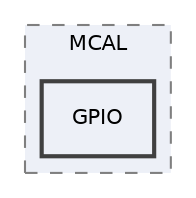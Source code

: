digraph "C:/Users/Abnaby/Desktop/Unit_10_SecondTermProject/Unit_10_SecondTermProject/ECU3/ECU3_ExitGate/ECU3_ExitGate/Debug/MCAL/GPIO"
{
 // LATEX_PDF_SIZE
  edge [fontname="Helvetica",fontsize="10",labelfontname="Helvetica",labelfontsize="10"];
  node [fontname="Helvetica",fontsize="10",shape=record];
  compound=true
  subgraph clusterdir_eb54498dccd311f908d468c1e78f36df {
    graph [ bgcolor="#edf0f7", pencolor="grey50", style="filled,dashed,", label="MCAL", fontname="Helvetica", fontsize="10", URL="dir_eb54498dccd311f908d468c1e78f36df.html"]
  dir_5002be1ee1f8b6681765c79e1977e691 [shape=box, label="GPIO", style="filled,bold,", fillcolor="#edf0f7", color="grey25", URL="dir_5002be1ee1f8b6681765c79e1977e691.html"];
  }
}
